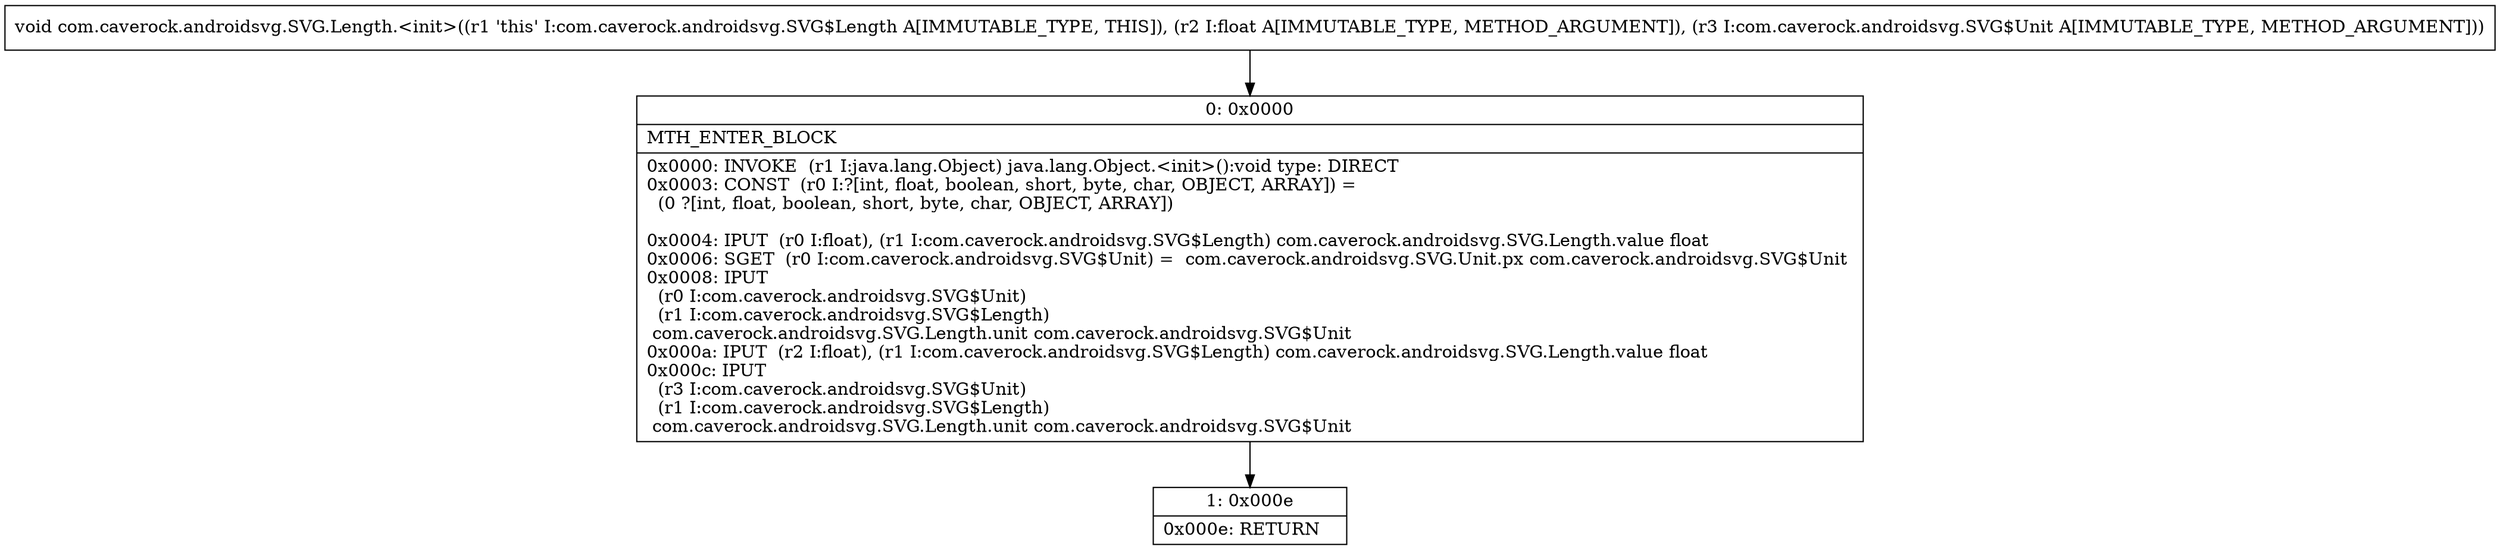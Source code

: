 digraph "CFG forcom.caverock.androidsvg.SVG.Length.\<init\>(FLcom\/caverock\/androidsvg\/SVG$Unit;)V" {
Node_0 [shape=record,label="{0\:\ 0x0000|MTH_ENTER_BLOCK\l|0x0000: INVOKE  (r1 I:java.lang.Object) java.lang.Object.\<init\>():void type: DIRECT \l0x0003: CONST  (r0 I:?[int, float, boolean, short, byte, char, OBJECT, ARRAY]) = \l  (0 ?[int, float, boolean, short, byte, char, OBJECT, ARRAY])\l \l0x0004: IPUT  (r0 I:float), (r1 I:com.caverock.androidsvg.SVG$Length) com.caverock.androidsvg.SVG.Length.value float \l0x0006: SGET  (r0 I:com.caverock.androidsvg.SVG$Unit) =  com.caverock.androidsvg.SVG.Unit.px com.caverock.androidsvg.SVG$Unit \l0x0008: IPUT  \l  (r0 I:com.caverock.androidsvg.SVG$Unit)\l  (r1 I:com.caverock.androidsvg.SVG$Length)\l com.caverock.androidsvg.SVG.Length.unit com.caverock.androidsvg.SVG$Unit \l0x000a: IPUT  (r2 I:float), (r1 I:com.caverock.androidsvg.SVG$Length) com.caverock.androidsvg.SVG.Length.value float \l0x000c: IPUT  \l  (r3 I:com.caverock.androidsvg.SVG$Unit)\l  (r1 I:com.caverock.androidsvg.SVG$Length)\l com.caverock.androidsvg.SVG.Length.unit com.caverock.androidsvg.SVG$Unit \l}"];
Node_1 [shape=record,label="{1\:\ 0x000e|0x000e: RETURN   \l}"];
MethodNode[shape=record,label="{void com.caverock.androidsvg.SVG.Length.\<init\>((r1 'this' I:com.caverock.androidsvg.SVG$Length A[IMMUTABLE_TYPE, THIS]), (r2 I:float A[IMMUTABLE_TYPE, METHOD_ARGUMENT]), (r3 I:com.caverock.androidsvg.SVG$Unit A[IMMUTABLE_TYPE, METHOD_ARGUMENT])) }"];
MethodNode -> Node_0;
Node_0 -> Node_1;
}

